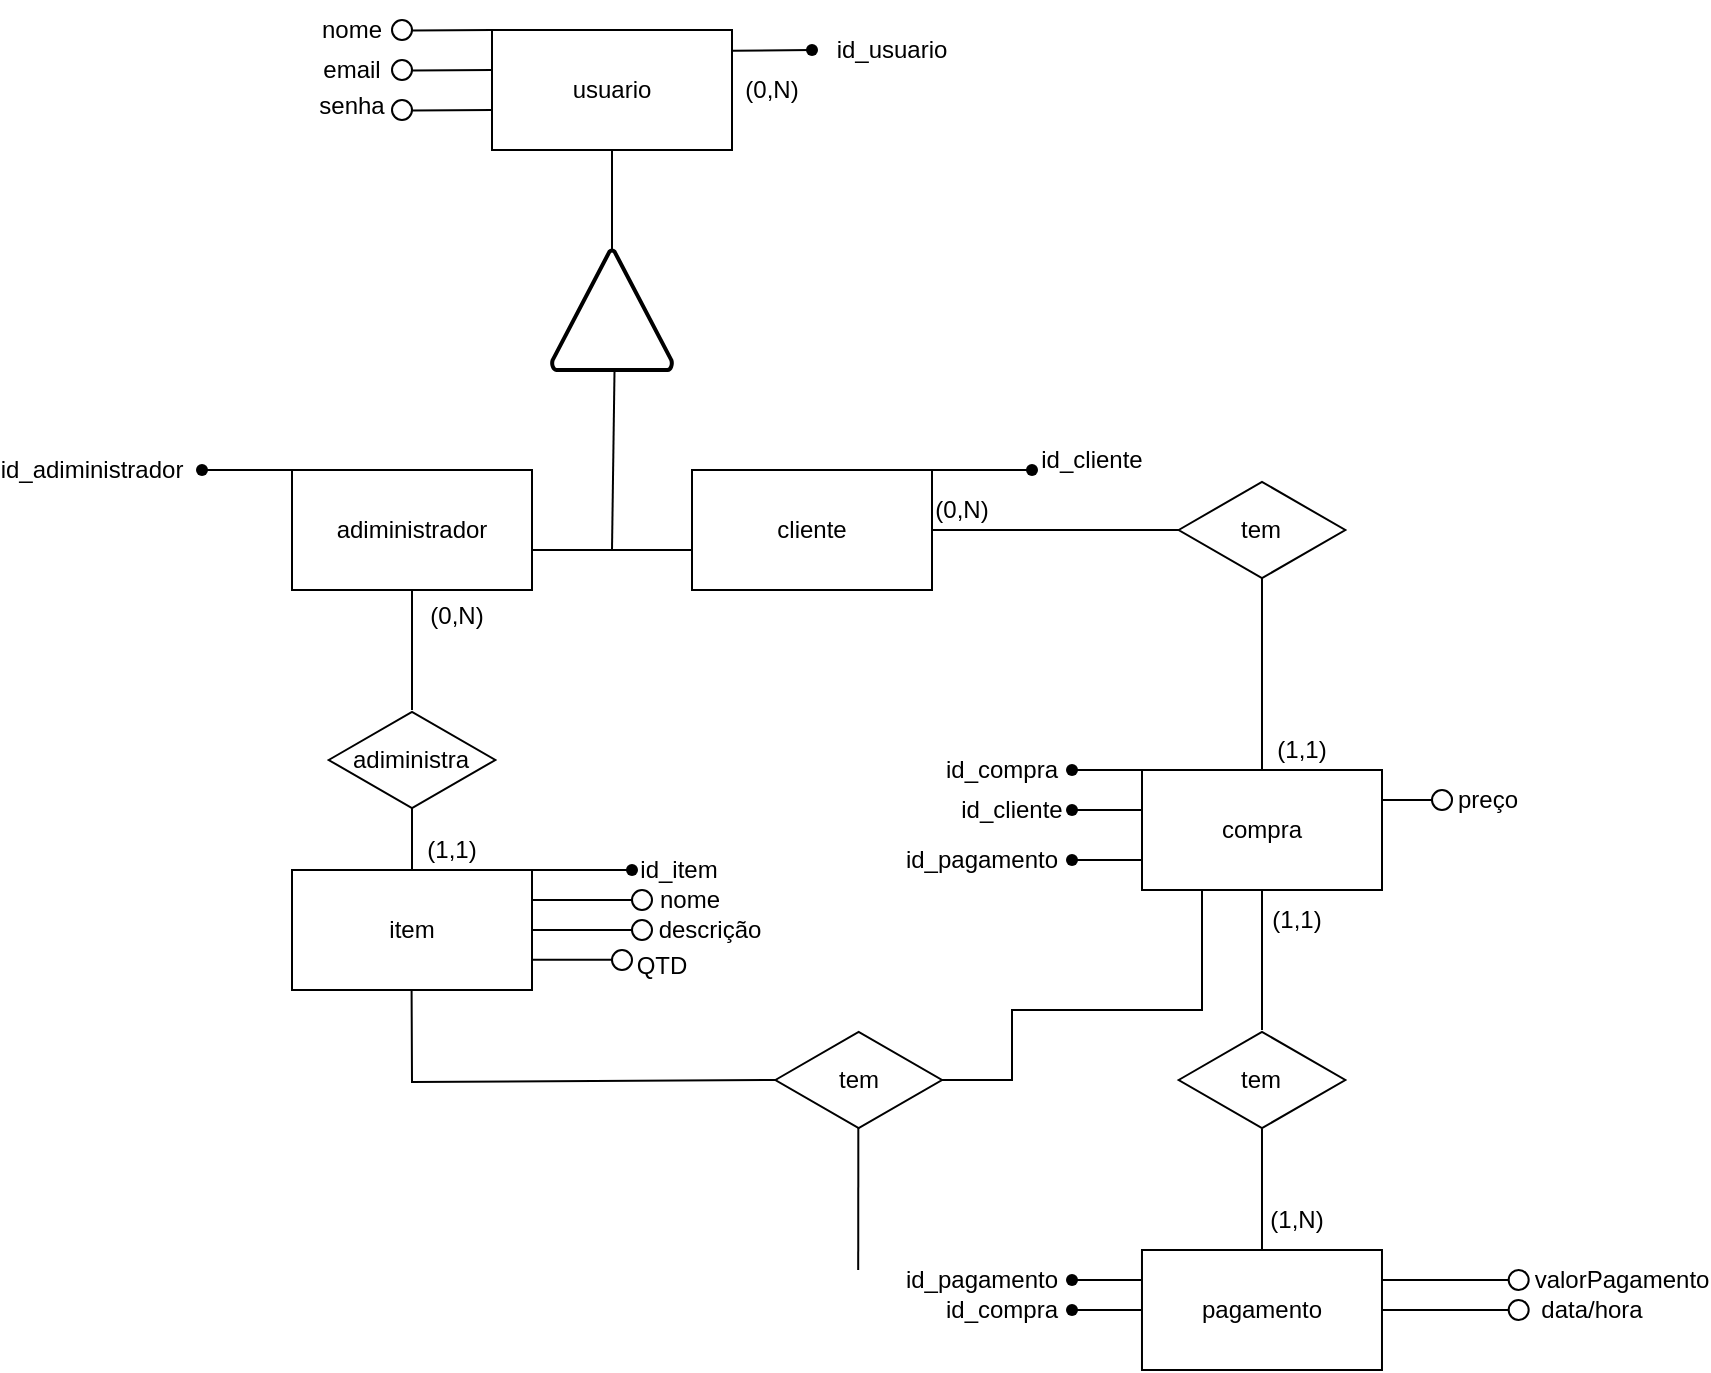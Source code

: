 <mxfile version="26.2.9">
  <diagram id="C5RBs43oDa-KdzZeNtuy" name="Page-1">
    <mxGraphModel dx="560" dy="1477" grid="1" gridSize="10" guides="1" tooltips="1" connect="1" arrows="1" fold="1" page="1" pageScale="1" pageWidth="827" pageHeight="1169" math="0" shadow="0">
      <root>
        <mxCell id="WIyWlLk6GJQsqaUBKTNV-0" />
        <mxCell id="WIyWlLk6GJQsqaUBKTNV-1" parent="WIyWlLk6GJQsqaUBKTNV-0" />
        <mxCell id="JiS6HIGRA4N0Vit_CXTr-0" value="adiministrador" style="rounded=0;whiteSpace=wrap;html=1;" parent="WIyWlLk6GJQsqaUBKTNV-1" vertex="1">
          <mxGeometry x="200" y="120" width="120" height="60" as="geometry" />
        </mxCell>
        <mxCell id="JiS6HIGRA4N0Vit_CXTr-1" value="cliente" style="rounded=0;whiteSpace=wrap;html=1;" parent="WIyWlLk6GJQsqaUBKTNV-1" vertex="1">
          <mxGeometry x="400" y="120" width="120" height="60" as="geometry" />
        </mxCell>
        <mxCell id="JiS6HIGRA4N0Vit_CXTr-2" value="" style="strokeWidth=2;html=1;shape=mxgraph.flowchart.extract_or_measurement;whiteSpace=wrap;" parent="WIyWlLk6GJQsqaUBKTNV-1" vertex="1">
          <mxGeometry x="330" y="10" width="60" height="60" as="geometry" />
        </mxCell>
        <mxCell id="JiS6HIGRA4N0Vit_CXTr-7" value="" style="endArrow=none;html=1;rounded=0;" parent="WIyWlLk6GJQsqaUBKTNV-1" edge="1">
          <mxGeometry width="50" height="50" relative="1" as="geometry">
            <mxPoint x="320" y="160" as="sourcePoint" />
            <mxPoint x="400" y="160" as="targetPoint" />
          </mxGeometry>
        </mxCell>
        <mxCell id="JiS6HIGRA4N0Vit_CXTr-18" value="usuario" style="rounded=0;whiteSpace=wrap;html=1;" parent="WIyWlLk6GJQsqaUBKTNV-1" vertex="1">
          <mxGeometry x="300" y="-100" width="120" height="60" as="geometry" />
        </mxCell>
        <mxCell id="JiS6HIGRA4N0Vit_CXTr-19" value="" style="endArrow=none;html=1;rounded=0;entryX=0.521;entryY=0.998;entryDx=0;entryDy=0;entryPerimeter=0;" parent="WIyWlLk6GJQsqaUBKTNV-1" target="JiS6HIGRA4N0Vit_CXTr-2" edge="1">
          <mxGeometry width="50" height="50" relative="1" as="geometry">
            <mxPoint x="360" y="160" as="sourcePoint" />
            <mxPoint x="357" y="40" as="targetPoint" />
          </mxGeometry>
        </mxCell>
        <mxCell id="JiS6HIGRA4N0Vit_CXTr-21" value="" style="endArrow=none;html=1;rounded=0;entryX=0.5;entryY=1;entryDx=0;entryDy=0;exitX=0.5;exitY=0;exitDx=0;exitDy=0;exitPerimeter=0;" parent="WIyWlLk6GJQsqaUBKTNV-1" source="JiS6HIGRA4N0Vit_CXTr-2" target="JiS6HIGRA4N0Vit_CXTr-18" edge="1">
          <mxGeometry width="50" height="50" relative="1" as="geometry">
            <mxPoint x="360" y="-20" as="sourcePoint" />
            <mxPoint x="360" y="-90" as="targetPoint" />
          </mxGeometry>
        </mxCell>
        <mxCell id="JiS6HIGRA4N0Vit_CXTr-22" value="" style="shape=waypoint;sketch=0;fillStyle=solid;size=6;pointerEvents=1;points=[];fillColor=none;resizable=0;rotatable=0;perimeter=centerPerimeter;snapToPoint=1;" parent="WIyWlLk6GJQsqaUBKTNV-1" vertex="1">
          <mxGeometry x="450" y="-100" width="20" height="20" as="geometry" />
        </mxCell>
        <mxCell id="JiS6HIGRA4N0Vit_CXTr-24" value="" style="endArrow=none;html=1;rounded=0;entryX=0.072;entryY=0.714;entryDx=0;entryDy=0;entryPerimeter=0;exitX=1.003;exitY=0.173;exitDx=0;exitDy=0;exitPerimeter=0;" parent="WIyWlLk6GJQsqaUBKTNV-1" source="JiS6HIGRA4N0Vit_CXTr-18" target="JiS6HIGRA4N0Vit_CXTr-22" edge="1">
          <mxGeometry width="50" height="50" relative="1" as="geometry">
            <mxPoint x="420" y="-20" as="sourcePoint" />
            <mxPoint x="470" y="-70" as="targetPoint" />
          </mxGeometry>
        </mxCell>
        <mxCell id="JiS6HIGRA4N0Vit_CXTr-25" value="id_usuario" style="text;html=1;align=center;verticalAlign=middle;whiteSpace=wrap;rounded=0;" parent="WIyWlLk6GJQsqaUBKTNV-1" vertex="1">
          <mxGeometry x="470" y="-105" width="60" height="30" as="geometry" />
        </mxCell>
        <mxCell id="JiS6HIGRA4N0Vit_CXTr-33" value="" style="ellipse;whiteSpace=wrap;html=1;aspect=fixed;" parent="WIyWlLk6GJQsqaUBKTNV-1" vertex="1">
          <mxGeometry x="250" y="-105" width="10" height="10" as="geometry" />
        </mxCell>
        <mxCell id="JiS6HIGRA4N0Vit_CXTr-34" value="" style="endArrow=none;html=1;rounded=0;" parent="WIyWlLk6GJQsqaUBKTNV-1" edge="1">
          <mxGeometry width="50" height="50" relative="1" as="geometry">
            <mxPoint x="260" y="-99.8" as="sourcePoint" />
            <mxPoint x="300" y="-100" as="targetPoint" />
          </mxGeometry>
        </mxCell>
        <mxCell id="JiS6HIGRA4N0Vit_CXTr-35" value="nome" style="text;html=1;align=center;verticalAlign=middle;whiteSpace=wrap;rounded=0;" parent="WIyWlLk6GJQsqaUBKTNV-1" vertex="1">
          <mxGeometry x="200" y="-115" width="60" height="30" as="geometry" />
        </mxCell>
        <mxCell id="JiS6HIGRA4N0Vit_CXTr-36" value="" style="ellipse;whiteSpace=wrap;html=1;aspect=fixed;" parent="WIyWlLk6GJQsqaUBKTNV-1" vertex="1">
          <mxGeometry x="250" y="-85" width="10" height="10" as="geometry" />
        </mxCell>
        <mxCell id="JiS6HIGRA4N0Vit_CXTr-37" value="" style="endArrow=none;html=1;rounded=0;" parent="WIyWlLk6GJQsqaUBKTNV-1" edge="1">
          <mxGeometry width="50" height="50" relative="1" as="geometry">
            <mxPoint x="260" y="-79.8" as="sourcePoint" />
            <mxPoint x="300" y="-80" as="targetPoint" />
            <Array as="points" />
          </mxGeometry>
        </mxCell>
        <mxCell id="JiS6HIGRA4N0Vit_CXTr-38" value="email" style="text;html=1;align=center;verticalAlign=middle;whiteSpace=wrap;rounded=0;" parent="WIyWlLk6GJQsqaUBKTNV-1" vertex="1">
          <mxGeometry x="200" y="-95" width="60" height="30" as="geometry" />
        </mxCell>
        <mxCell id="JiS6HIGRA4N0Vit_CXTr-39" value="" style="endArrow=none;html=1;rounded=0;" parent="WIyWlLk6GJQsqaUBKTNV-1" edge="1">
          <mxGeometry width="50" height="50" relative="1" as="geometry">
            <mxPoint x="260" y="-59.8" as="sourcePoint" />
            <mxPoint x="300" y="-60" as="targetPoint" />
            <Array as="points" />
          </mxGeometry>
        </mxCell>
        <mxCell id="JiS6HIGRA4N0Vit_CXTr-40" value="" style="ellipse;whiteSpace=wrap;html=1;aspect=fixed;" parent="WIyWlLk6GJQsqaUBKTNV-1" vertex="1">
          <mxGeometry x="250" y="-65" width="10" height="10" as="geometry" />
        </mxCell>
        <mxCell id="JiS6HIGRA4N0Vit_CXTr-42" value="senha" style="text;html=1;align=center;verticalAlign=middle;whiteSpace=wrap;rounded=0;" parent="WIyWlLk6GJQsqaUBKTNV-1" vertex="1">
          <mxGeometry x="200" y="-77.5" width="60" height="30" as="geometry" />
        </mxCell>
        <mxCell id="JiS6HIGRA4N0Vit_CXTr-47" value="" style="endArrow=none;html=1;rounded=0;entryX=0;entryY=0;entryDx=0;entryDy=0;" parent="WIyWlLk6GJQsqaUBKTNV-1" source="JiS6HIGRA4N0Vit_CXTr-48" target="JiS6HIGRA4N0Vit_CXTr-0" edge="1">
          <mxGeometry width="50" height="50" relative="1" as="geometry">
            <mxPoint x="160" y="120" as="sourcePoint" />
            <mxPoint x="90" y="95" as="targetPoint" />
            <Array as="points" />
          </mxGeometry>
        </mxCell>
        <mxCell id="JiS6HIGRA4N0Vit_CXTr-48" value="" style="shape=waypoint;sketch=0;fillStyle=solid;size=6;pointerEvents=1;points=[];fillColor=none;resizable=0;rotatable=0;perimeter=centerPerimeter;snapToPoint=1;" parent="WIyWlLk6GJQsqaUBKTNV-1" vertex="1">
          <mxGeometry x="145" y="110" width="20" height="20" as="geometry" />
        </mxCell>
        <mxCell id="JiS6HIGRA4N0Vit_CXTr-49" value="id_adiministrador" style="text;html=1;align=center;verticalAlign=middle;whiteSpace=wrap;rounded=0;" parent="WIyWlLk6GJQsqaUBKTNV-1" vertex="1">
          <mxGeometry x="70" y="105" width="60" height="30" as="geometry" />
        </mxCell>
        <mxCell id="JiS6HIGRA4N0Vit_CXTr-53" value="" style="endArrow=none;html=1;rounded=0;exitX=1;exitY=0;exitDx=0;exitDy=0;" parent="WIyWlLk6GJQsqaUBKTNV-1" source="JiS6HIGRA4N0Vit_CXTr-1" target="JiS6HIGRA4N0Vit_CXTr-54" edge="1">
          <mxGeometry width="50" height="50" relative="1" as="geometry">
            <mxPoint x="520" y="119.33" as="sourcePoint" />
            <mxPoint x="565" y="119.33" as="targetPoint" />
            <Array as="points" />
          </mxGeometry>
        </mxCell>
        <mxCell id="JiS6HIGRA4N0Vit_CXTr-54" value="" style="shape=waypoint;sketch=0;fillStyle=solid;size=6;pointerEvents=1;points=[];fillColor=none;resizable=0;rotatable=0;perimeter=centerPerimeter;snapToPoint=1;" parent="WIyWlLk6GJQsqaUBKTNV-1" vertex="1">
          <mxGeometry x="560" y="110" width="20" height="20" as="geometry" />
        </mxCell>
        <mxCell id="JiS6HIGRA4N0Vit_CXTr-55" value="id_cliente" style="text;html=1;align=center;verticalAlign=middle;whiteSpace=wrap;rounded=0;" parent="WIyWlLk6GJQsqaUBKTNV-1" vertex="1">
          <mxGeometry x="570" y="100" width="60" height="30" as="geometry" />
        </mxCell>
        <mxCell id="JiS6HIGRA4N0Vit_CXTr-62" value="(0,N)" style="text;html=1;align=center;verticalAlign=middle;whiteSpace=wrap;rounded=0;" parent="WIyWlLk6GJQsqaUBKTNV-1" vertex="1">
          <mxGeometry x="430" y="-75" width="20" height="10" as="geometry" />
        </mxCell>
        <mxCell id="B7q7nYVzzM85ELR5_4eQ-22" value="adiministra" style="html=1;whiteSpace=wrap;aspect=fixed;shape=isoRectangle;" parent="WIyWlLk6GJQsqaUBKTNV-1" vertex="1">
          <mxGeometry x="218.34" y="240" width="83.33" height="50" as="geometry" />
        </mxCell>
        <mxCell id="B7q7nYVzzM85ELR5_4eQ-29" value="" style="endArrow=none;html=1;rounded=0;entryX=1;entryY=0.5;entryDx=0;entryDy=0;exitX=0.009;exitY=0.5;exitDx=0;exitDy=0;exitPerimeter=0;" parent="WIyWlLk6GJQsqaUBKTNV-1" source="B7q7nYVzzM85ELR5_4eQ-30" target="JiS6HIGRA4N0Vit_CXTr-1" edge="1">
          <mxGeometry width="50" height="50" relative="1" as="geometry">
            <mxPoint x="640" y="150" as="sourcePoint" />
            <mxPoint x="580.0" y="150.0" as="targetPoint" />
          </mxGeometry>
        </mxCell>
        <mxCell id="B7q7nYVzzM85ELR5_4eQ-30" value="tem" style="html=1;whiteSpace=wrap;aspect=fixed;shape=isoRectangle;" parent="WIyWlLk6GJQsqaUBKTNV-1" vertex="1">
          <mxGeometry x="643.33" y="125" width="83.33" height="50" as="geometry" />
        </mxCell>
        <mxCell id="B7q7nYVzzM85ELR5_4eQ-31" value="" style="endArrow=none;html=1;rounded=0;entryX=0.5;entryY=0.981;entryDx=0;entryDy=0;entryPerimeter=0;" parent="WIyWlLk6GJQsqaUBKTNV-1" target="B7q7nYVzzM85ELR5_4eQ-30" edge="1">
          <mxGeometry width="50" height="50" relative="1" as="geometry">
            <mxPoint x="685" y="270" as="sourcePoint" />
            <mxPoint x="700" y="220" as="targetPoint" />
          </mxGeometry>
        </mxCell>
        <mxCell id="B7q7nYVzzM85ELR5_4eQ-32" value="compra" style="rounded=0;whiteSpace=wrap;html=1;" parent="WIyWlLk6GJQsqaUBKTNV-1" vertex="1">
          <mxGeometry x="625" y="270" width="120" height="60" as="geometry" />
        </mxCell>
        <mxCell id="B7q7nYVzzM85ELR5_4eQ-33" value="" style="endArrow=none;html=1;rounded=0;entryX=0;entryY=0;entryDx=0;entryDy=0;" parent="WIyWlLk6GJQsqaUBKTNV-1" target="B7q7nYVzzM85ELR5_4eQ-32" edge="1">
          <mxGeometry width="50" height="50" relative="1" as="geometry">
            <mxPoint x="590" y="270" as="sourcePoint" />
            <mxPoint x="600" y="270" as="targetPoint" />
          </mxGeometry>
        </mxCell>
        <mxCell id="B7q7nYVzzM85ELR5_4eQ-34" value="" style="shape=waypoint;sketch=0;fillStyle=solid;size=6;pointerEvents=1;points=[];fillColor=none;resizable=0;rotatable=0;perimeter=centerPerimeter;snapToPoint=1;" parent="WIyWlLk6GJQsqaUBKTNV-1" vertex="1">
          <mxGeometry x="580" y="260" width="20" height="20" as="geometry" />
        </mxCell>
        <mxCell id="B7q7nYVzzM85ELR5_4eQ-35" value="id_compra" style="text;html=1;align=center;verticalAlign=middle;whiteSpace=wrap;rounded=0;" parent="WIyWlLk6GJQsqaUBKTNV-1" vertex="1">
          <mxGeometry x="550" y="265" width="10" height="10" as="geometry" />
        </mxCell>
        <mxCell id="B7q7nYVzzM85ELR5_4eQ-36" value="" style="endArrow=none;html=1;rounded=0;entryX=0;entryY=0.25;entryDx=0;entryDy=0;" parent="WIyWlLk6GJQsqaUBKTNV-1" edge="1">
          <mxGeometry width="50" height="50" relative="1" as="geometry">
            <mxPoint x="590" y="290" as="sourcePoint" />
            <mxPoint x="625" y="290" as="targetPoint" />
            <Array as="points" />
          </mxGeometry>
        </mxCell>
        <mxCell id="B7q7nYVzzM85ELR5_4eQ-37" value="" style="shape=waypoint;sketch=0;fillStyle=solid;size=6;pointerEvents=1;points=[];fillColor=none;resizable=0;rotatable=0;perimeter=centerPerimeter;snapToPoint=1;" parent="WIyWlLk6GJQsqaUBKTNV-1" vertex="1">
          <mxGeometry x="580" y="280" width="20" height="20" as="geometry" />
        </mxCell>
        <mxCell id="B7q7nYVzzM85ELR5_4eQ-38" value="id_cliente" style="text;html=1;align=center;verticalAlign=middle;whiteSpace=wrap;rounded=0;" parent="WIyWlLk6GJQsqaUBKTNV-1" vertex="1">
          <mxGeometry x="530" y="275" width="60" height="30" as="geometry" />
        </mxCell>
        <mxCell id="B7q7nYVzzM85ELR5_4eQ-39" value="" style="endArrow=none;html=1;rounded=0;entryX=0.5;entryY=1;entryDx=0;entryDy=0;" parent="WIyWlLk6GJQsqaUBKTNV-1" target="B7q7nYVzzM85ELR5_4eQ-32" edge="1">
          <mxGeometry width="50" height="50" relative="1" as="geometry">
            <mxPoint x="685" y="400" as="sourcePoint" />
            <mxPoint x="680" y="360" as="targetPoint" />
          </mxGeometry>
        </mxCell>
        <mxCell id="B7q7nYVzzM85ELR5_4eQ-40" value="tem" style="html=1;whiteSpace=wrap;aspect=fixed;shape=isoRectangle;" parent="WIyWlLk6GJQsqaUBKTNV-1" vertex="1">
          <mxGeometry x="643.33" y="400" width="83.33" height="50" as="geometry" />
        </mxCell>
        <mxCell id="B7q7nYVzzM85ELR5_4eQ-41" value="" style="endArrow=none;html=1;rounded=0;entryX=0.5;entryY=0.986;entryDx=0;entryDy=0;entryPerimeter=0;" parent="WIyWlLk6GJQsqaUBKTNV-1" target="B7q7nYVzzM85ELR5_4eQ-40" edge="1">
          <mxGeometry width="50" height="50" relative="1" as="geometry">
            <mxPoint x="685" y="520" as="sourcePoint" />
            <mxPoint x="650" y="480" as="targetPoint" />
          </mxGeometry>
        </mxCell>
        <mxCell id="B7q7nYVzzM85ELR5_4eQ-42" value="pagamento" style="rounded=0;whiteSpace=wrap;html=1;" parent="WIyWlLk6GJQsqaUBKTNV-1" vertex="1">
          <mxGeometry x="624.99" y="510" width="120" height="60" as="geometry" />
        </mxCell>
        <mxCell id="B7q7nYVzzM85ELR5_4eQ-44" value="" style="endArrow=none;html=1;rounded=0;exitX=0;exitY=0.25;exitDx=0;exitDy=0;" parent="WIyWlLk6GJQsqaUBKTNV-1" source="B7q7nYVzzM85ELR5_4eQ-42" edge="1">
          <mxGeometry width="50" height="50" relative="1" as="geometry">
            <mxPoint x="560" y="540" as="sourcePoint" />
            <mxPoint x="590" y="525" as="targetPoint" />
          </mxGeometry>
        </mxCell>
        <mxCell id="B7q7nYVzzM85ELR5_4eQ-45" value="" style="shape=waypoint;sketch=0;fillStyle=solid;size=6;pointerEvents=1;points=[];fillColor=none;resizable=0;rotatable=0;perimeter=centerPerimeter;snapToPoint=1;" parent="WIyWlLk6GJQsqaUBKTNV-1" vertex="1">
          <mxGeometry x="580" y="515" width="20" height="20" as="geometry" />
        </mxCell>
        <mxCell id="B7q7nYVzzM85ELR5_4eQ-46" value="id_pagamento" style="text;html=1;align=center;verticalAlign=middle;whiteSpace=wrap;rounded=0;" parent="WIyWlLk6GJQsqaUBKTNV-1" vertex="1">
          <mxGeometry x="540" y="520" width="10" height="10" as="geometry" />
        </mxCell>
        <mxCell id="B7q7nYVzzM85ELR5_4eQ-47" value="" style="endArrow=none;html=1;rounded=0;exitX=0;exitY=0.75;exitDx=0;exitDy=0;" parent="WIyWlLk6GJQsqaUBKTNV-1" source="B7q7nYVzzM85ELR5_4eQ-32" target="B7q7nYVzzM85ELR5_4eQ-48" edge="1">
          <mxGeometry width="50" height="50" relative="1" as="geometry">
            <mxPoint x="350" y="470" as="sourcePoint" />
            <mxPoint x="400" y="420" as="targetPoint" />
          </mxGeometry>
        </mxCell>
        <mxCell id="B7q7nYVzzM85ELR5_4eQ-48" value="" style="shape=waypoint;sketch=0;fillStyle=solid;size=6;pointerEvents=1;points=[];fillColor=none;resizable=0;rotatable=0;perimeter=centerPerimeter;snapToPoint=1;" parent="WIyWlLk6GJQsqaUBKTNV-1" vertex="1">
          <mxGeometry x="580" y="305" width="20" height="20" as="geometry" />
        </mxCell>
        <mxCell id="B7q7nYVzzM85ELR5_4eQ-49" value="id_pagamento" style="text;html=1;align=center;verticalAlign=middle;whiteSpace=wrap;rounded=0;" parent="WIyWlLk6GJQsqaUBKTNV-1" vertex="1">
          <mxGeometry x="540" y="310" width="10" height="10" as="geometry" />
        </mxCell>
        <mxCell id="B7q7nYVzzM85ELR5_4eQ-51" value="" style="endArrow=none;html=1;rounded=0;exitX=1;exitY=0.25;exitDx=0;exitDy=0;" parent="WIyWlLk6GJQsqaUBKTNV-1" source="B7q7nYVzzM85ELR5_4eQ-50" edge="1">
          <mxGeometry width="50" height="50" relative="1" as="geometry">
            <mxPoint x="745" y="300" as="sourcePoint" />
            <mxPoint x="780" y="285" as="targetPoint" />
          </mxGeometry>
        </mxCell>
        <mxCell id="B7q7nYVzzM85ELR5_4eQ-52" value="preço" style="text;html=1;align=center;verticalAlign=middle;whiteSpace=wrap;rounded=0;" parent="WIyWlLk6GJQsqaUBKTNV-1" vertex="1">
          <mxGeometry x="788.34" y="280" width="20" height="10" as="geometry" />
        </mxCell>
        <mxCell id="B7q7nYVzzM85ELR5_4eQ-53" value="" style="endArrow=none;html=1;rounded=0;exitX=1;exitY=0.25;exitDx=0;exitDy=0;" parent="WIyWlLk6GJQsqaUBKTNV-1" source="B7q7nYVzzM85ELR5_4eQ-32" target="B7q7nYVzzM85ELR5_4eQ-50" edge="1">
          <mxGeometry width="50" height="50" relative="1" as="geometry">
            <mxPoint x="745" y="285" as="sourcePoint" />
            <mxPoint x="780" y="285" as="targetPoint" />
          </mxGeometry>
        </mxCell>
        <mxCell id="B7q7nYVzzM85ELR5_4eQ-50" value="" style="ellipse;whiteSpace=wrap;html=1;aspect=fixed;" parent="WIyWlLk6GJQsqaUBKTNV-1" vertex="1">
          <mxGeometry x="770" y="280" width="10" height="10" as="geometry" />
        </mxCell>
        <mxCell id="B7q7nYVzzM85ELR5_4eQ-54" value="" style="endArrow=none;html=1;rounded=0;entryX=0;entryY=0.5;entryDx=0;entryDy=0;" parent="WIyWlLk6GJQsqaUBKTNV-1" target="B7q7nYVzzM85ELR5_4eQ-42" edge="1">
          <mxGeometry width="50" height="50" relative="1" as="geometry">
            <mxPoint x="590" y="540" as="sourcePoint" />
            <mxPoint x="595" y="545" as="targetPoint" />
          </mxGeometry>
        </mxCell>
        <mxCell id="B7q7nYVzzM85ELR5_4eQ-55" value="" style="shape=waypoint;sketch=0;fillStyle=solid;size=6;pointerEvents=1;points=[];fillColor=none;resizable=0;rotatable=0;perimeter=centerPerimeter;snapToPoint=1;" parent="WIyWlLk6GJQsqaUBKTNV-1" vertex="1">
          <mxGeometry x="580" y="530" width="20" height="20" as="geometry" />
        </mxCell>
        <mxCell id="B7q7nYVzzM85ELR5_4eQ-56" value="valorPagamento" style="text;html=1;align=center;verticalAlign=middle;whiteSpace=wrap;rounded=0;" parent="WIyWlLk6GJQsqaUBKTNV-1" vertex="1">
          <mxGeometry x="835" y="510" width="60" height="30" as="geometry" />
        </mxCell>
        <mxCell id="B7q7nYVzzM85ELR5_4eQ-57" value="id_compra" style="text;html=1;align=center;verticalAlign=middle;whiteSpace=wrap;rounded=0;" parent="WIyWlLk6GJQsqaUBKTNV-1" vertex="1">
          <mxGeometry x="525" y="525" width="60" height="30" as="geometry" />
        </mxCell>
        <mxCell id="B7q7nYVzzM85ELR5_4eQ-60" value="" style="endArrow=none;html=1;rounded=0;exitX=1;exitY=0.25;exitDx=0;exitDy=0;" parent="WIyWlLk6GJQsqaUBKTNV-1" source="B7q7nYVzzM85ELR5_4eQ-42" target="B7q7nYVzzM85ELR5_4eQ-59" edge="1">
          <mxGeometry width="50" height="50" relative="1" as="geometry">
            <mxPoint x="745" y="525" as="sourcePoint" />
            <mxPoint x="830" y="525" as="targetPoint" />
          </mxGeometry>
        </mxCell>
        <mxCell id="B7q7nYVzzM85ELR5_4eQ-59" value="" style="ellipse;whiteSpace=wrap;html=1;aspect=fixed;" parent="WIyWlLk6GJQsqaUBKTNV-1" vertex="1">
          <mxGeometry x="808.34" y="520" width="10" height="10" as="geometry" />
        </mxCell>
        <mxCell id="B7q7nYVzzM85ELR5_4eQ-61" value="" style="endArrow=none;html=1;rounded=0;exitX=1;exitY=0.5;exitDx=0;exitDy=0;entryX=0;entryY=0.5;entryDx=0;entryDy=0;" parent="WIyWlLk6GJQsqaUBKTNV-1" source="B7q7nYVzzM85ELR5_4eQ-42" target="B7q7nYVzzM85ELR5_4eQ-62" edge="1">
          <mxGeometry width="50" height="50" relative="1" as="geometry">
            <mxPoint x="750" y="590" as="sourcePoint" />
            <mxPoint x="800" y="540" as="targetPoint" />
          </mxGeometry>
        </mxCell>
        <mxCell id="B7q7nYVzzM85ELR5_4eQ-62" value="" style="ellipse;whiteSpace=wrap;html=1;aspect=fixed;" parent="WIyWlLk6GJQsqaUBKTNV-1" vertex="1">
          <mxGeometry x="808.34" y="535" width="10" height="10" as="geometry" />
        </mxCell>
        <mxCell id="B7q7nYVzzM85ELR5_4eQ-63" value="data/hora" style="text;html=1;align=center;verticalAlign=middle;whiteSpace=wrap;rounded=0;" parent="WIyWlLk6GJQsqaUBKTNV-1" vertex="1">
          <mxGeometry x="845" y="535" width="10" height="10" as="geometry" />
        </mxCell>
        <mxCell id="B7q7nYVzzM85ELR5_4eQ-65" value="" style="endArrow=none;html=1;rounded=0;entryX=0.5;entryY=1;entryDx=0;entryDy=0;" parent="WIyWlLk6GJQsqaUBKTNV-1" target="JiS6HIGRA4N0Vit_CXTr-0" edge="1">
          <mxGeometry width="50" height="50" relative="1" as="geometry">
            <mxPoint x="260" y="240" as="sourcePoint" />
            <mxPoint x="270" y="200" as="targetPoint" />
          </mxGeometry>
        </mxCell>
        <mxCell id="B7q7nYVzzM85ELR5_4eQ-72" value="" style="endArrow=none;html=1;rounded=0;entryX=0.5;entryY=0.976;entryDx=0;entryDy=0;entryPerimeter=0;" parent="WIyWlLk6GJQsqaUBKTNV-1" target="B7q7nYVzzM85ELR5_4eQ-22" edge="1">
          <mxGeometry width="50" height="50" relative="1" as="geometry">
            <mxPoint x="260" y="320" as="sourcePoint" />
            <mxPoint x="290" y="270" as="targetPoint" />
          </mxGeometry>
        </mxCell>
        <mxCell id="B7q7nYVzzM85ELR5_4eQ-73" value="(0,N)" style="text;html=1;align=center;verticalAlign=middle;whiteSpace=wrap;rounded=0;" parent="WIyWlLk6GJQsqaUBKTNV-1" vertex="1">
          <mxGeometry x="525" y="135" width="20" height="10" as="geometry" />
        </mxCell>
        <mxCell id="B7q7nYVzzM85ELR5_4eQ-74" value="(1,1)" style="text;html=1;align=center;verticalAlign=middle;whiteSpace=wrap;rounded=0;" parent="WIyWlLk6GJQsqaUBKTNV-1" vertex="1">
          <mxGeometry x="700" y="255" width="10" height="10" as="geometry" />
        </mxCell>
        <mxCell id="B7q7nYVzzM85ELR5_4eQ-75" value="(1,1)" style="text;html=1;align=center;verticalAlign=middle;whiteSpace=wrap;rounded=0;" parent="WIyWlLk6GJQsqaUBKTNV-1" vertex="1">
          <mxGeometry x="695" y="340" width="15" height="10" as="geometry" />
        </mxCell>
        <mxCell id="B7q7nYVzzM85ELR5_4eQ-76" value="(1,N)" style="text;html=1;align=center;verticalAlign=middle;whiteSpace=wrap;rounded=0;" parent="WIyWlLk6GJQsqaUBKTNV-1" vertex="1">
          <mxGeometry x="699.17" y="490" width="6.66" height="10" as="geometry" />
        </mxCell>
        <mxCell id="B7q7nYVzzM85ELR5_4eQ-77" value="item" style="rounded=0;whiteSpace=wrap;html=1;" parent="WIyWlLk6GJQsqaUBKTNV-1" vertex="1">
          <mxGeometry x="200" y="320" width="120" height="60" as="geometry" />
        </mxCell>
        <mxCell id="B7q7nYVzzM85ELR5_4eQ-78" value="" style="endArrow=none;html=1;rounded=0;exitX=1;exitY=0;exitDx=0;exitDy=0;" parent="WIyWlLk6GJQsqaUBKTNV-1" source="B7q7nYVzzM85ELR5_4eQ-77" edge="1">
          <mxGeometry width="50" height="50" relative="1" as="geometry">
            <mxPoint x="320" y="350" as="sourcePoint" />
            <mxPoint x="370" y="320" as="targetPoint" />
          </mxGeometry>
        </mxCell>
        <mxCell id="B7q7nYVzzM85ELR5_4eQ-79" value="" style="shape=waypoint;sketch=0;fillStyle=solid;size=6;pointerEvents=1;points=[];fillColor=none;resizable=0;rotatable=0;perimeter=centerPerimeter;snapToPoint=1;" parent="WIyWlLk6GJQsqaUBKTNV-1" vertex="1">
          <mxGeometry x="360" y="310" width="20" height="20" as="geometry" />
        </mxCell>
        <mxCell id="B7q7nYVzzM85ELR5_4eQ-80" value="id_item" style="text;html=1;align=center;verticalAlign=middle;whiteSpace=wrap;rounded=0;" parent="WIyWlLk6GJQsqaUBKTNV-1" vertex="1">
          <mxGeometry x="387" y="315" width="13" height="10" as="geometry" />
        </mxCell>
        <mxCell id="B7q7nYVzzM85ELR5_4eQ-82" value="" style="endArrow=none;html=1;rounded=0;exitX=1;exitY=0.5;exitDx=0;exitDy=0;entryX=0;entryY=0.5;entryDx=0;entryDy=0;" parent="WIyWlLk6GJQsqaUBKTNV-1" source="B7q7nYVzzM85ELR5_4eQ-77" target="B7q7nYVzzM85ELR5_4eQ-83" edge="1">
          <mxGeometry width="50" height="50" relative="1" as="geometry">
            <mxPoint x="320" y="334.93" as="sourcePoint" />
            <mxPoint x="370" y="334.93" as="targetPoint" />
          </mxGeometry>
        </mxCell>
        <mxCell id="B7q7nYVzzM85ELR5_4eQ-83" value="" style="ellipse;whiteSpace=wrap;html=1;aspect=fixed;" parent="WIyWlLk6GJQsqaUBKTNV-1" vertex="1">
          <mxGeometry x="370" y="345" width="10" height="10" as="geometry" />
        </mxCell>
        <mxCell id="B7q7nYVzzM85ELR5_4eQ-84" value="descrição" style="text;html=1;align=center;verticalAlign=middle;whiteSpace=wrap;rounded=0;" parent="WIyWlLk6GJQsqaUBKTNV-1" vertex="1">
          <mxGeometry x="404" y="345" width="10" height="10" as="geometry" />
        </mxCell>
        <mxCell id="B7q7nYVzzM85ELR5_4eQ-85" value="" style="endArrow=none;html=1;rounded=0;" parent="WIyWlLk6GJQsqaUBKTNV-1" edge="1">
          <mxGeometry width="50" height="50" relative="1" as="geometry">
            <mxPoint x="320" y="364.9" as="sourcePoint" />
            <mxPoint x="360" y="364.9" as="targetPoint" />
            <Array as="points">
              <mxPoint x="340" y="364.9" />
            </Array>
          </mxGeometry>
        </mxCell>
        <mxCell id="B7q7nYVzzM85ELR5_4eQ-86" value="" style="ellipse;whiteSpace=wrap;html=1;aspect=fixed;" parent="WIyWlLk6GJQsqaUBKTNV-1" vertex="1">
          <mxGeometry x="360" y="360" width="10" height="10" as="geometry" />
        </mxCell>
        <mxCell id="B7q7nYVzzM85ELR5_4eQ-87" value="QTD&lt;div&gt;&lt;br&gt;&lt;/div&gt;" style="text;html=1;align=center;verticalAlign=middle;whiteSpace=wrap;rounded=0;" parent="WIyWlLk6GJQsqaUBKTNV-1" vertex="1">
          <mxGeometry x="380" y="370" width="10" height="10" as="geometry" />
        </mxCell>
        <mxCell id="B7q7nYVzzM85ELR5_4eQ-89" value="" style="endArrow=none;html=1;rounded=0;exitX=1;exitY=0.25;exitDx=0;exitDy=0;" parent="WIyWlLk6GJQsqaUBKTNV-1" source="B7q7nYVzzM85ELR5_4eQ-77" edge="1">
          <mxGeometry width="50" height="50" relative="1" as="geometry">
            <mxPoint x="410" y="330" as="sourcePoint" />
            <mxPoint x="370" y="335" as="targetPoint" />
          </mxGeometry>
        </mxCell>
        <mxCell id="B7q7nYVzzM85ELR5_4eQ-90" value="" style="ellipse;whiteSpace=wrap;html=1;aspect=fixed;" parent="WIyWlLk6GJQsqaUBKTNV-1" vertex="1">
          <mxGeometry x="370" y="330" width="10" height="10" as="geometry" />
        </mxCell>
        <mxCell id="B7q7nYVzzM85ELR5_4eQ-91" value="nome" style="text;html=1;align=center;verticalAlign=middle;whiteSpace=wrap;rounded=0;" parent="WIyWlLk6GJQsqaUBKTNV-1" vertex="1">
          <mxGeometry x="394" y="330" width="10" height="10" as="geometry" />
        </mxCell>
        <mxCell id="B7q7nYVzzM85ELR5_4eQ-103" value="(0,N)" style="text;html=1;align=center;verticalAlign=middle;whiteSpace=wrap;rounded=0;" parent="WIyWlLk6GJQsqaUBKTNV-1" vertex="1">
          <mxGeometry x="270" y="180" width="24.5" height="25" as="geometry" />
        </mxCell>
        <mxCell id="B7q7nYVzzM85ELR5_4eQ-104" value="(1,1)" style="text;html=1;align=center;verticalAlign=middle;whiteSpace=wrap;rounded=0;" parent="WIyWlLk6GJQsqaUBKTNV-1" vertex="1">
          <mxGeometry x="270" y="305" width="20" height="10" as="geometry" />
        </mxCell>
        <mxCell id="lfvgzwWB75Pa2p0MX_w2-1" value="tem" style="html=1;whiteSpace=wrap;aspect=fixed;shape=isoRectangle;" vertex="1" parent="WIyWlLk6GJQsqaUBKTNV-1">
          <mxGeometry x="441.67" y="400" width="83.33" height="50" as="geometry" />
        </mxCell>
        <mxCell id="lfvgzwWB75Pa2p0MX_w2-3" value="" style="endArrow=none;html=1;rounded=0;entryX=0.25;entryY=1;entryDx=0;entryDy=0;exitX=0.997;exitY=0.501;exitDx=0;exitDy=0;exitPerimeter=0;" edge="1" parent="WIyWlLk6GJQsqaUBKTNV-1" source="lfvgzwWB75Pa2p0MX_w2-1" target="B7q7nYVzzM85ELR5_4eQ-32">
          <mxGeometry width="50" height="50" relative="1" as="geometry">
            <mxPoint x="560" y="430" as="sourcePoint" />
            <mxPoint x="640" y="350" as="targetPoint" />
            <Array as="points">
              <mxPoint x="560" y="425" />
              <mxPoint x="560" y="390" />
              <mxPoint x="655" y="390" />
            </Array>
          </mxGeometry>
        </mxCell>
        <mxCell id="lfvgzwWB75Pa2p0MX_w2-4" value="" style="endArrow=none;html=1;rounded=0;entryX=0.5;entryY=1;entryDx=0;entryDy=0;exitX=0.012;exitY=0.5;exitDx=0;exitDy=0;exitPerimeter=0;" edge="1" parent="WIyWlLk6GJQsqaUBKTNV-1" source="lfvgzwWB75Pa2p0MX_w2-1">
          <mxGeometry width="50" height="50" relative="1" as="geometry">
            <mxPoint x="259.8" y="450" as="sourcePoint" />
            <mxPoint x="259.8" y="380" as="targetPoint" />
            <Array as="points">
              <mxPoint x="260" y="426" />
            </Array>
          </mxGeometry>
        </mxCell>
        <mxCell id="lfvgzwWB75Pa2p0MX_w2-5" value="" style="endArrow=none;html=1;rounded=0;entryX=0.498;entryY=0.978;entryDx=0;entryDy=0;entryPerimeter=0;" edge="1" parent="WIyWlLk6GJQsqaUBKTNV-1" target="lfvgzwWB75Pa2p0MX_w2-1">
          <mxGeometry width="50" height="50" relative="1" as="geometry">
            <mxPoint x="483.1" y="520" as="sourcePoint" />
            <mxPoint x="483.1" y="450" as="targetPoint" />
          </mxGeometry>
        </mxCell>
      </root>
    </mxGraphModel>
  </diagram>
</mxfile>
